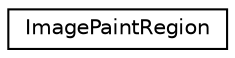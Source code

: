 digraph G
{
  edge [fontname="Helvetica",fontsize="10",labelfontname="Helvetica",labelfontsize="10"];
  node [fontname="Helvetica",fontsize="10",shape=record];
  rankdir=LR;
  Node1 [label="ImagePaintRegion",height=0.2,width=0.4,color="black", fillcolor="white", style="filled",URL="$df/d22/structImagePaintRegion.html"];
}
